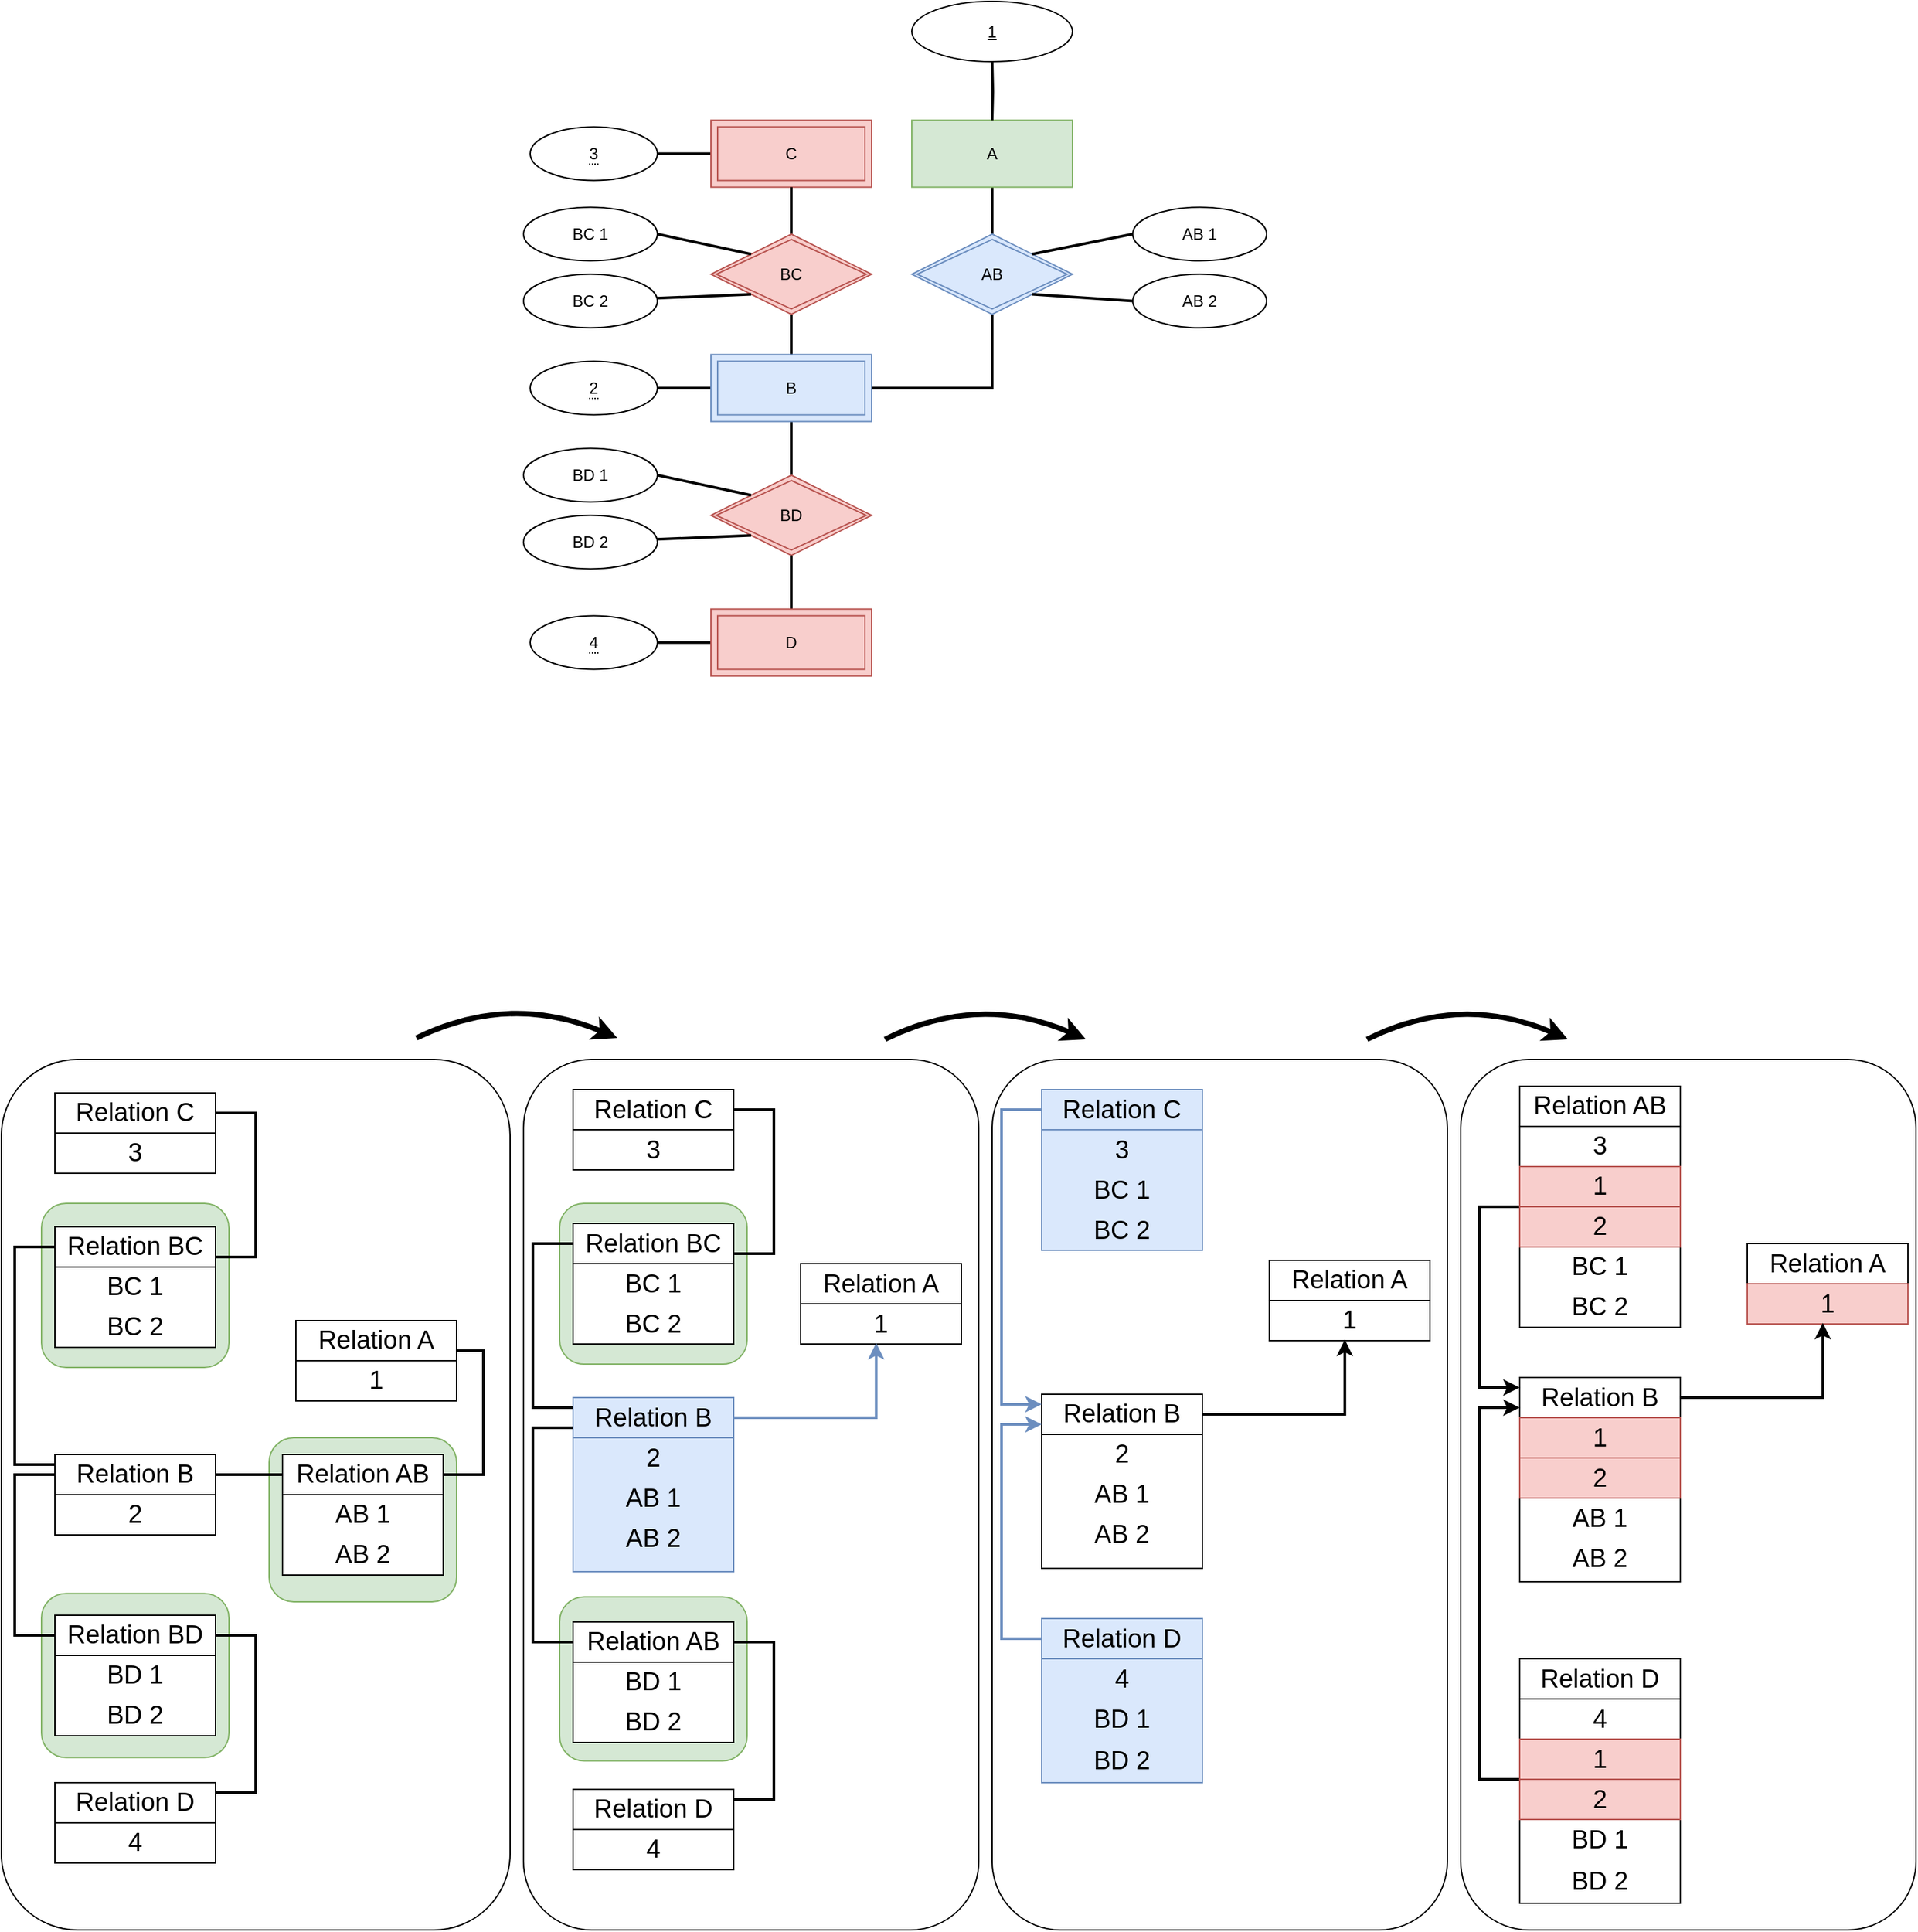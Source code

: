 <mxfile version="16.5.1" type="device"><diagram id="NyY1MCxYku7lUGjYa1g6" name="Seite-1"><mxGraphModel dx="3685" dy="1236" grid="1" gridSize="10" guides="1" tooltips="1" connect="1" arrows="1" fold="1" page="1" pageScale="1" pageWidth="827" pageHeight="1169" math="0" shadow="0"><root><mxCell id="0"/><mxCell id="1" parent="0"/><mxCell id="VoSJ95lfvCC3h3KEB7aF-248" value="" style="rounded=1;whiteSpace=wrap;html=1;fontSize=15;" vertex="1" parent="1"><mxGeometry x="-1010" y="1770" width="380" height="650" as="geometry"/></mxCell><mxCell id="VoSJ95lfvCC3h3KEB7aF-293" value="" style="rounded=1;whiteSpace=wrap;html=1;fontSize=19;fillColor=#d5e8d4;strokeColor=#82b366;" vertex="1" parent="1"><mxGeometry x="-810" y="2052.5" width="140" height="122.5" as="geometry"/></mxCell><mxCell id="VoSJ95lfvCC3h3KEB7aF-292" value="" style="rounded=1;whiteSpace=wrap;html=1;fontSize=19;fillColor=#d5e8d4;strokeColor=#82b366;" vertex="1" parent="1"><mxGeometry x="-980" y="2168.75" width="140" height="122.5" as="geometry"/></mxCell><mxCell id="VoSJ95lfvCC3h3KEB7aF-291" value="" style="rounded=1;whiteSpace=wrap;html=1;fontSize=19;fillColor=#d5e8d4;strokeColor=#82b366;" vertex="1" parent="1"><mxGeometry x="-980" y="1877.5" width="140" height="122.5" as="geometry"/></mxCell><mxCell id="VoSJ95lfvCC3h3KEB7aF-246" value="" style="rounded=1;whiteSpace=wrap;html=1;fontSize=15;" vertex="1" parent="1"><mxGeometry x="80" y="1770" width="340" height="650" as="geometry"/></mxCell><mxCell id="VoSJ95lfvCC3h3KEB7aF-245" value="" style="rounded=1;whiteSpace=wrap;html=1;fontSize=15;" vertex="1" parent="1"><mxGeometry x="-270" y="1770" width="340" height="650" as="geometry"/></mxCell><mxCell id="VoSJ95lfvCC3h3KEB7aF-244" value="" style="rounded=1;whiteSpace=wrap;html=1;fontSize=15;" vertex="1" parent="1"><mxGeometry x="-620" y="1770" width="340" height="650" as="geometry"/></mxCell><mxCell id="VoSJ95lfvCC3h3KEB7aF-295" value="" style="rounded=1;whiteSpace=wrap;html=1;fontSize=19;fillColor=#d5e8d4;strokeColor=#82b366;" vertex="1" parent="1"><mxGeometry x="-593" y="1877.5" width="140" height="120" as="geometry"/></mxCell><mxCell id="VoSJ95lfvCC3h3KEB7aF-294" value="" style="rounded=1;whiteSpace=wrap;html=1;fontSize=19;fillColor=#d5e8d4;strokeColor=#82b366;" vertex="1" parent="1"><mxGeometry x="-593" y="2171.25" width="140" height="122.5" as="geometry"/></mxCell><mxCell id="-HmgylC4_2v5cy4UIJ7Y-72" style="edgeStyle=orthogonalEdgeStyle;rounded=0;orthogonalLoop=1;jettySize=auto;html=1;exitX=0.5;exitY=0;exitDx=0;exitDy=0;entryX=0.5;entryY=1;entryDx=0;entryDy=0;endArrow=none;endFill=0;strokeWidth=2;" parent="1" source="-HmgylC4_2v5cy4UIJ7Y-35" target="-HmgylC4_2v5cy4UIJ7Y-46" edge="1"><mxGeometry relative="1" as="geometry"/></mxCell><mxCell id="-HmgylC4_2v5cy4UIJ7Y-35" value="BD" style="shape=rhombus;double=1;perimeter=rhombusPerimeter;whiteSpace=wrap;html=1;align=center;fillColor=#f8cecc;strokeColor=#b85450;" parent="1" vertex="1"><mxGeometry x="-480" y="1333.75" width="120" height="60" as="geometry"/></mxCell><mxCell id="-HmgylC4_2v5cy4UIJ7Y-36" style="edgeStyle=orthogonalEdgeStyle;rounded=0;orthogonalLoop=1;jettySize=auto;html=1;entryX=1;entryY=0.5;entryDx=0;entryDy=0;endArrow=none;endFill=0;strokeWidth=2;" parent="1" source="-HmgylC4_2v5cy4UIJ7Y-37" edge="1"><mxGeometry relative="1" as="geometry"><mxPoint x="-520" y="1093.75" as="targetPoint"/></mxGeometry></mxCell><mxCell id="-HmgylC4_2v5cy4UIJ7Y-37" value="C" style="shape=ext;margin=3;double=1;whiteSpace=wrap;html=1;align=center;fillColor=#f8cecc;strokeColor=#b85450;" parent="1" vertex="1"><mxGeometry x="-480" y="1068.75" width="120" height="50" as="geometry"/></mxCell><mxCell id="-HmgylC4_2v5cy4UIJ7Y-71" style="edgeStyle=orthogonalEdgeStyle;rounded=0;orthogonalLoop=1;jettySize=auto;html=1;exitX=0.5;exitY=0;exitDx=0;exitDy=0;entryX=0.5;entryY=1;entryDx=0;entryDy=0;endArrow=none;endFill=0;strokeWidth=2;" parent="1" source="-HmgylC4_2v5cy4UIJ7Y-41" target="-HmgylC4_2v5cy4UIJ7Y-35" edge="1"><mxGeometry relative="1" as="geometry"/></mxCell><mxCell id="-HmgylC4_2v5cy4UIJ7Y-73" style="edgeStyle=orthogonalEdgeStyle;rounded=0;orthogonalLoop=1;jettySize=auto;html=1;exitX=0;exitY=0.5;exitDx=0;exitDy=0;entryX=1;entryY=0.5;entryDx=0;entryDy=0;endArrow=none;endFill=0;strokeWidth=2;" parent="1" source="-HmgylC4_2v5cy4UIJ7Y-41" edge="1"><mxGeometry relative="1" as="geometry"><mxPoint x="-520.0" y="1458.75" as="targetPoint"/></mxGeometry></mxCell><mxCell id="-HmgylC4_2v5cy4UIJ7Y-41" value="D" style="shape=ext;margin=3;double=1;whiteSpace=wrap;html=1;align=center;fillColor=#f8cecc;strokeColor=#b85450;" parent="1" vertex="1"><mxGeometry x="-480" y="1433.75" width="120" height="50" as="geometry"/></mxCell><mxCell id="-HmgylC4_2v5cy4UIJ7Y-44" style="edgeStyle=orthogonalEdgeStyle;rounded=0;orthogonalLoop=1;jettySize=auto;html=1;exitX=0.5;exitY=0;exitDx=0;exitDy=0;entryX=0.5;entryY=1;entryDx=0;entryDy=0;endArrow=none;endFill=0;strokeWidth=2;" parent="1" source="-HmgylC4_2v5cy4UIJ7Y-46" target="-HmgylC4_2v5cy4UIJ7Y-48" edge="1"><mxGeometry relative="1" as="geometry"/></mxCell><mxCell id="-HmgylC4_2v5cy4UIJ7Y-45" style="edgeStyle=orthogonalEdgeStyle;rounded=0;orthogonalLoop=1;jettySize=auto;html=1;entryX=1;entryY=0.5;entryDx=0;entryDy=0;endArrow=none;endFill=0;strokeWidth=2;" parent="1" source="-HmgylC4_2v5cy4UIJ7Y-46" edge="1"><mxGeometry relative="1" as="geometry"><mxPoint x="-520" y="1268.75" as="targetPoint"/></mxGeometry></mxCell><mxCell id="-HmgylC4_2v5cy4UIJ7Y-46" value="B" style="shape=ext;margin=3;double=1;whiteSpace=wrap;html=1;align=center;fillColor=#dae8fc;strokeColor=#6c8ebf;" parent="1" vertex="1"><mxGeometry x="-480" y="1243.75" width="120" height="50" as="geometry"/></mxCell><mxCell id="-HmgylC4_2v5cy4UIJ7Y-47" style="edgeStyle=orthogonalEdgeStyle;rounded=0;orthogonalLoop=1;jettySize=auto;html=1;exitX=0.5;exitY=0;exitDx=0;exitDy=0;entryX=0.5;entryY=1;entryDx=0;entryDy=0;endArrow=none;endFill=0;strokeWidth=2;" parent="1" source="-HmgylC4_2v5cy4UIJ7Y-48" target="-HmgylC4_2v5cy4UIJ7Y-37" edge="1"><mxGeometry relative="1" as="geometry"/></mxCell><mxCell id="-HmgylC4_2v5cy4UIJ7Y-48" value="BC" style="shape=rhombus;double=1;perimeter=rhombusPerimeter;whiteSpace=wrap;html=1;align=center;fillColor=#f8cecc;strokeColor=#b85450;" parent="1" vertex="1"><mxGeometry x="-480" y="1153.75" width="120" height="60" as="geometry"/></mxCell><mxCell id="-HmgylC4_2v5cy4UIJ7Y-49" style="edgeStyle=orthogonalEdgeStyle;rounded=0;orthogonalLoop=1;jettySize=auto;html=1;entryX=1;entryY=0.5;entryDx=0;entryDy=0;endArrow=none;endFill=0;strokeWidth=2;" parent="1" source="-HmgylC4_2v5cy4UIJ7Y-51" target="-HmgylC4_2v5cy4UIJ7Y-46" edge="1"><mxGeometry relative="1" as="geometry"><mxPoint x="-356" y="1093.75" as="targetPoint"/><Array as="points"><mxPoint x="-270" y="1268.75"/></Array></mxGeometry></mxCell><mxCell id="-HmgylC4_2v5cy4UIJ7Y-50" style="edgeStyle=orthogonalEdgeStyle;rounded=0;orthogonalLoop=1;jettySize=auto;html=1;exitX=0.5;exitY=0;exitDx=0;exitDy=0;endArrow=none;endFill=0;strokeWidth=2;" parent="1" source="-HmgylC4_2v5cy4UIJ7Y-51" target="-HmgylC4_2v5cy4UIJ7Y-56" edge="1"><mxGeometry relative="1" as="geometry"/></mxCell><mxCell id="-HmgylC4_2v5cy4UIJ7Y-51" value="AB" style="shape=rhombus;double=1;perimeter=rhombusPerimeter;whiteSpace=wrap;html=1;align=center;fillColor=#dae8fc;strokeColor=#6c8ebf;" parent="1" vertex="1"><mxGeometry x="-330" y="1153.75" width="120" height="60" as="geometry"/></mxCell><mxCell id="-HmgylC4_2v5cy4UIJ7Y-56" value="A" style="whiteSpace=wrap;html=1;align=center;fillColor=#d5e8d4;strokeColor=#82b366;" parent="1" vertex="1"><mxGeometry x="-330" y="1068.75" width="120" height="50" as="geometry"/></mxCell><mxCell id="-HmgylC4_2v5cy4UIJ7Y-57" style="edgeStyle=orthogonalEdgeStyle;rounded=0;orthogonalLoop=1;jettySize=auto;html=1;exitX=0.5;exitY=1;exitDx=0;exitDy=0;entryX=0.5;entryY=0;entryDx=0;entryDy=0;endArrow=none;endFill=0;strokeWidth=2;" parent="1" target="-HmgylC4_2v5cy4UIJ7Y-56" edge="1"><mxGeometry relative="1" as="geometry"><mxPoint x="-270" y="1025" as="sourcePoint"/></mxGeometry></mxCell><mxCell id="-HmgylC4_2v5cy4UIJ7Y-61" value="&lt;span style=&quot;border-bottom: 1px dotted&quot;&gt;2&lt;/span&gt;" style="ellipse;whiteSpace=wrap;html=1;align=center;" parent="1" vertex="1"><mxGeometry x="-615" y="1248.75" width="95" height="40" as="geometry"/></mxCell><mxCell id="-HmgylC4_2v5cy4UIJ7Y-63" value="1" style="ellipse;whiteSpace=wrap;html=1;align=center;fontStyle=4;" parent="1" vertex="1"><mxGeometry x="-330" y="980" width="120" height="45" as="geometry"/></mxCell><mxCell id="VoSJ95lfvCC3h3KEB7aF-59" style="rounded=0;orthogonalLoop=1;jettySize=auto;html=1;exitX=1;exitY=0.5;exitDx=0;exitDy=0;strokeWidth=2;endArrow=none;endFill=0;entryX=0;entryY=0;entryDx=0;entryDy=0;" edge="1" parent="1" source="VoSJ95lfvCC3h3KEB7aF-50" target="-HmgylC4_2v5cy4UIJ7Y-48"><mxGeometry relative="1" as="geometry"><mxPoint x="-480" y="1181.75" as="targetPoint"/></mxGeometry></mxCell><mxCell id="VoSJ95lfvCC3h3KEB7aF-50" value="BC 1" style="ellipse;whiteSpace=wrap;html=1;align=center;" vertex="1" parent="1"><mxGeometry x="-620" y="1133.75" width="100" height="40" as="geometry"/></mxCell><mxCell id="VoSJ95lfvCC3h3KEB7aF-61" style="rounded=0;orthogonalLoop=1;jettySize=auto;html=1;endArrow=none;endFill=0;strokeWidth=2;entryX=0;entryY=1;entryDx=0;entryDy=0;" edge="1" parent="1" source="VoSJ95lfvCC3h3KEB7aF-51" target="-HmgylC4_2v5cy4UIJ7Y-48"><mxGeometry relative="1" as="geometry"/></mxCell><mxCell id="VoSJ95lfvCC3h3KEB7aF-51" value="BC 2" style="ellipse;whiteSpace=wrap;html=1;align=center;" vertex="1" parent="1"><mxGeometry x="-620" y="1183.75" width="100" height="40" as="geometry"/></mxCell><mxCell id="VoSJ95lfvCC3h3KEB7aF-52" value="&lt;span style=&quot;border-bottom: 1px dotted&quot;&gt;4&lt;/span&gt;" style="ellipse;whiteSpace=wrap;html=1;align=center;" vertex="1" parent="1"><mxGeometry x="-615" y="1438.75" width="95" height="40" as="geometry"/></mxCell><mxCell id="VoSJ95lfvCC3h3KEB7aF-53" value="&lt;span style=&quot;border-bottom: 1px dotted&quot;&gt;3&lt;/span&gt;" style="ellipse;whiteSpace=wrap;html=1;align=center;" vertex="1" parent="1"><mxGeometry x="-615" y="1073.75" width="95" height="40" as="geometry"/></mxCell><mxCell id="VoSJ95lfvCC3h3KEB7aF-66" style="edgeStyle=none;rounded=0;orthogonalLoop=1;jettySize=auto;html=1;exitX=0;exitY=0.5;exitDx=0;exitDy=0;entryX=1;entryY=0;entryDx=0;entryDy=0;endArrow=none;endFill=0;strokeWidth=2;" edge="1" parent="1" source="VoSJ95lfvCC3h3KEB7aF-57" target="-HmgylC4_2v5cy4UIJ7Y-51"><mxGeometry relative="1" as="geometry"/></mxCell><mxCell id="VoSJ95lfvCC3h3KEB7aF-57" value="AB 1" style="ellipse;whiteSpace=wrap;html=1;align=center;" vertex="1" parent="1"><mxGeometry x="-165" y="1133.75" width="100" height="40" as="geometry"/></mxCell><mxCell id="VoSJ95lfvCC3h3KEB7aF-67" style="edgeStyle=none;rounded=0;orthogonalLoop=1;jettySize=auto;html=1;exitX=0;exitY=0.5;exitDx=0;exitDy=0;entryX=1;entryY=1;entryDx=0;entryDy=0;endArrow=none;endFill=0;strokeWidth=2;" edge="1" parent="1" source="VoSJ95lfvCC3h3KEB7aF-58" target="-HmgylC4_2v5cy4UIJ7Y-51"><mxGeometry relative="1" as="geometry"/></mxCell><mxCell id="VoSJ95lfvCC3h3KEB7aF-58" value="AB 2" style="ellipse;whiteSpace=wrap;html=1;align=center;" vertex="1" parent="1"><mxGeometry x="-165" y="1183.75" width="100" height="40" as="geometry"/></mxCell><mxCell id="VoSJ95lfvCC3h3KEB7aF-62" style="rounded=0;orthogonalLoop=1;jettySize=auto;html=1;exitX=1;exitY=0.5;exitDx=0;exitDy=0;strokeWidth=2;endArrow=none;endFill=0;entryX=0;entryY=0;entryDx=0;entryDy=0;" edge="1" parent="1" source="VoSJ95lfvCC3h3KEB7aF-63"><mxGeometry relative="1" as="geometry"><mxPoint x="-450" y="1348.75" as="targetPoint"/></mxGeometry></mxCell><mxCell id="VoSJ95lfvCC3h3KEB7aF-63" value="BD 1" style="ellipse;whiteSpace=wrap;html=1;align=center;" vertex="1" parent="1"><mxGeometry x="-620" y="1313.75" width="100" height="40" as="geometry"/></mxCell><mxCell id="VoSJ95lfvCC3h3KEB7aF-64" style="rounded=0;orthogonalLoop=1;jettySize=auto;html=1;endArrow=none;endFill=0;strokeWidth=2;entryX=0;entryY=1;entryDx=0;entryDy=0;" edge="1" parent="1" source="VoSJ95lfvCC3h3KEB7aF-65"><mxGeometry relative="1" as="geometry"><mxPoint x="-450" y="1378.75" as="targetPoint"/></mxGeometry></mxCell><mxCell id="VoSJ95lfvCC3h3KEB7aF-65" value="BD 2" style="ellipse;whiteSpace=wrap;html=1;align=center;" vertex="1" parent="1"><mxGeometry x="-620" y="1363.75" width="100" height="40" as="geometry"/></mxCell><mxCell id="VoSJ95lfvCC3h3KEB7aF-103" value="" style="rounded=0;whiteSpace=wrap;html=1;" vertex="1" parent="1"><mxGeometry x="-970" y="1795" width="120" height="30" as="geometry"/></mxCell><mxCell id="VoSJ95lfvCC3h3KEB7aF-104" value="" style="rounded=0;whiteSpace=wrap;html=1;" vertex="1" parent="1"><mxGeometry x="-970" y="1825" width="120" height="30" as="geometry"/></mxCell><mxCell id="VoSJ95lfvCC3h3KEB7aF-105" style="edgeStyle=elbowEdgeStyle;rounded=0;orthogonalLoop=1;jettySize=auto;elbow=vertical;html=1;exitX=1;exitY=0.5;exitDx=0;exitDy=0;entryX=1;entryY=0.75;entryDx=0;entryDy=0;fontSize=15;endArrow=none;endFill=0;strokeWidth=2;startArrow=none;startFill=0;" edge="1" parent="1" source="VoSJ95lfvCC3h3KEB7aF-106" target="VoSJ95lfvCC3h3KEB7aF-131"><mxGeometry relative="1" as="geometry"><Array as="points"><mxPoint x="-820" y="1904"/></Array></mxGeometry></mxCell><mxCell id="VoSJ95lfvCC3h3KEB7aF-106" value="Relation C" style="text;html=1;strokeColor=none;fillColor=none;align=center;verticalAlign=middle;whiteSpace=wrap;rounded=0;fontSize=19;fontStyle=0" vertex="1" parent="1"><mxGeometry x="-970" y="1795" width="120" height="30" as="geometry"/></mxCell><mxCell id="VoSJ95lfvCC3h3KEB7aF-107" value="3" style="text;html=1;strokeColor=none;fillColor=none;align=center;verticalAlign=middle;whiteSpace=wrap;rounded=0;fontSize=19;fontStyle=0" vertex="1" parent="1"><mxGeometry x="-970" y="1825" width="120" height="30" as="geometry"/></mxCell><mxCell id="VoSJ95lfvCC3h3KEB7aF-108" value="" style="rounded=0;whiteSpace=wrap;html=1;" vertex="1" parent="1"><mxGeometry x="-970" y="2065" width="120" height="30" as="geometry"/></mxCell><mxCell id="VoSJ95lfvCC3h3KEB7aF-109" value="" style="rounded=0;whiteSpace=wrap;html=1;" vertex="1" parent="1"><mxGeometry x="-970" y="2095" width="120" height="30" as="geometry"/></mxCell><mxCell id="VoSJ95lfvCC3h3KEB7aF-110" style="edgeStyle=elbowEdgeStyle;rounded=0;orthogonalLoop=1;jettySize=auto;elbow=vertical;html=1;exitX=1;exitY=0.5;exitDx=0;exitDy=0;fontSize=15;endArrow=none;endFill=0;strokeWidth=2;" edge="1" parent="1" source="VoSJ95lfvCC3h3KEB7aF-111"><mxGeometry relative="1" as="geometry"><mxPoint x="-800" y="2080.286" as="targetPoint"/></mxGeometry></mxCell><mxCell id="VoSJ95lfvCC3h3KEB7aF-111" value="Relation B" style="text;html=1;strokeColor=none;fillColor=none;align=center;verticalAlign=middle;whiteSpace=wrap;rounded=0;fontSize=19;fontStyle=0" vertex="1" parent="1"><mxGeometry x="-970" y="2065" width="120" height="30" as="geometry"/></mxCell><mxCell id="VoSJ95lfvCC3h3KEB7aF-112" value="2" style="text;html=1;strokeColor=none;fillColor=none;align=center;verticalAlign=middle;whiteSpace=wrap;rounded=0;fontSize=19;fontStyle=0" vertex="1" parent="1"><mxGeometry x="-970" y="2095" width="120" height="30" as="geometry"/></mxCell><mxCell id="VoSJ95lfvCC3h3KEB7aF-113" value="" style="rounded=0;whiteSpace=wrap;html=1;" vertex="1" parent="1"><mxGeometry x="-790" y="1965" width="120" height="30" as="geometry"/></mxCell><mxCell id="VoSJ95lfvCC3h3KEB7aF-114" value="" style="rounded=0;whiteSpace=wrap;html=1;" vertex="1" parent="1"><mxGeometry x="-790" y="1995" width="120" height="30" as="geometry"/></mxCell><mxCell id="VoSJ95lfvCC3h3KEB7aF-115" value="Relation A" style="text;html=1;strokeColor=none;fillColor=none;align=center;verticalAlign=middle;whiteSpace=wrap;rounded=0;fontSize=19;fontStyle=0" vertex="1" parent="1"><mxGeometry x="-790" y="1965" width="120" height="30" as="geometry"/></mxCell><mxCell id="VoSJ95lfvCC3h3KEB7aF-116" value="1" style="text;html=1;strokeColor=none;fillColor=none;align=center;verticalAlign=middle;whiteSpace=wrap;rounded=0;fontSize=19;fontStyle=0" vertex="1" parent="1"><mxGeometry x="-790" y="1995" width="120" height="30" as="geometry"/></mxCell><mxCell id="VoSJ95lfvCC3h3KEB7aF-117" value="" style="rounded=0;whiteSpace=wrap;html=1;" vertex="1" parent="1"><mxGeometry x="-970" y="2310" width="120" height="30" as="geometry"/></mxCell><mxCell id="VoSJ95lfvCC3h3KEB7aF-118" value="" style="rounded=0;whiteSpace=wrap;html=1;" vertex="1" parent="1"><mxGeometry x="-970" y="2340" width="120" height="30" as="geometry"/></mxCell><mxCell id="VoSJ95lfvCC3h3KEB7aF-119" style="edgeStyle=elbowEdgeStyle;rounded=0;orthogonalLoop=1;jettySize=auto;html=1;exitX=1;exitY=0.25;exitDx=0;exitDy=0;entryX=1;entryY=0.5;entryDx=0;entryDy=0;fontSize=15;endArrow=none;endFill=0;strokeWidth=2;elbow=vertical;startArrow=none;startFill=0;" edge="1" parent="1" source="VoSJ95lfvCC3h3KEB7aF-120" target="VoSJ95lfvCC3h3KEB7aF-137"><mxGeometry relative="1" as="geometry"><Array as="points"><mxPoint x="-820" y="2270"/></Array></mxGeometry></mxCell><mxCell id="VoSJ95lfvCC3h3KEB7aF-120" value="Relation D" style="text;html=1;strokeColor=none;fillColor=none;align=center;verticalAlign=middle;whiteSpace=wrap;rounded=0;fontSize=19;fontStyle=0" vertex="1" parent="1"><mxGeometry x="-970" y="2310" width="120" height="30" as="geometry"/></mxCell><mxCell id="VoSJ95lfvCC3h3KEB7aF-121" value="4" style="text;html=1;strokeColor=none;fillColor=none;align=center;verticalAlign=middle;whiteSpace=wrap;rounded=0;fontSize=19;fontStyle=0" vertex="1" parent="1"><mxGeometry x="-970" y="2340" width="120" height="30" as="geometry"/></mxCell><mxCell id="VoSJ95lfvCC3h3KEB7aF-122" value="" style="rounded=0;whiteSpace=wrap;html=1;" vertex="1" parent="1"><mxGeometry x="-800" y="2065" width="120" height="30" as="geometry"/></mxCell><mxCell id="VoSJ95lfvCC3h3KEB7aF-123" value="" style="rounded=0;whiteSpace=wrap;html=1;" vertex="1" parent="1"><mxGeometry x="-800" y="2095" width="120" height="60" as="geometry"/></mxCell><mxCell id="VoSJ95lfvCC3h3KEB7aF-124" style="edgeStyle=elbowEdgeStyle;rounded=0;orthogonalLoop=1;jettySize=auto;elbow=vertical;html=1;exitX=1;exitY=0.5;exitDx=0;exitDy=0;entryX=1;entryY=0.75;entryDx=0;entryDy=0;fontSize=15;endArrow=none;endFill=0;strokeWidth=2;" edge="1" parent="1" source="VoSJ95lfvCC3h3KEB7aF-125" target="VoSJ95lfvCC3h3KEB7aF-115"><mxGeometry relative="1" as="geometry"><Array as="points"><mxPoint x="-650" y="2035"/></Array></mxGeometry></mxCell><mxCell id="VoSJ95lfvCC3h3KEB7aF-125" value="Relation AB" style="text;html=1;strokeColor=none;fillColor=none;align=center;verticalAlign=middle;whiteSpace=wrap;rounded=0;fontSize=19;fontStyle=0" vertex="1" parent="1"><mxGeometry x="-800" y="2065" width="120" height="30" as="geometry"/></mxCell><mxCell id="VoSJ95lfvCC3h3KEB7aF-126" value="AB 1" style="text;html=1;strokeColor=none;fillColor=none;align=center;verticalAlign=middle;whiteSpace=wrap;rounded=0;fontSize=19;fontStyle=0" vertex="1" parent="1"><mxGeometry x="-800" y="2095" width="120" height="30" as="geometry"/></mxCell><mxCell id="VoSJ95lfvCC3h3KEB7aF-127" value="AB 2" style="text;html=1;strokeColor=none;fillColor=none;align=center;verticalAlign=middle;whiteSpace=wrap;rounded=0;fontSize=19;fontStyle=0" vertex="1" parent="1"><mxGeometry x="-800" y="2125" width="120" height="30" as="geometry"/></mxCell><mxCell id="VoSJ95lfvCC3h3KEB7aF-128" value="" style="rounded=0;whiteSpace=wrap;html=1;" vertex="1" parent="1"><mxGeometry x="-970" y="1895" width="120" height="30" as="geometry"/></mxCell><mxCell id="VoSJ95lfvCC3h3KEB7aF-129" value="" style="rounded=0;whiteSpace=wrap;html=1;" vertex="1" parent="1"><mxGeometry x="-970" y="1925" width="120" height="60" as="geometry"/></mxCell><mxCell id="VoSJ95lfvCC3h3KEB7aF-130" style="edgeStyle=elbowEdgeStyle;rounded=0;orthogonalLoop=1;jettySize=auto;elbow=vertical;html=1;exitX=0;exitY=0.5;exitDx=0;exitDy=0;entryX=0;entryY=0.25;entryDx=0;entryDy=0;fontSize=15;endArrow=none;endFill=0;strokeWidth=2;startArrow=none;startFill=0;" edge="1" parent="1" source="VoSJ95lfvCC3h3KEB7aF-131" target="VoSJ95lfvCC3h3KEB7aF-111"><mxGeometry relative="1" as="geometry"><Array as="points"><mxPoint x="-1000" y="2055"/></Array></mxGeometry></mxCell><mxCell id="VoSJ95lfvCC3h3KEB7aF-131" value="Relation BC" style="text;html=1;strokeColor=none;fillColor=none;align=center;verticalAlign=middle;whiteSpace=wrap;rounded=0;fontSize=19;fontStyle=0" vertex="1" parent="1"><mxGeometry x="-970" y="1895" width="120" height="30" as="geometry"/></mxCell><mxCell id="VoSJ95lfvCC3h3KEB7aF-132" value="BC 1" style="text;html=1;strokeColor=none;fillColor=none;align=center;verticalAlign=middle;whiteSpace=wrap;rounded=0;fontSize=19;fontStyle=0" vertex="1" parent="1"><mxGeometry x="-970" y="1925" width="120" height="30" as="geometry"/></mxCell><mxCell id="VoSJ95lfvCC3h3KEB7aF-133" value="BC 2" style="text;html=1;strokeColor=none;fillColor=none;align=center;verticalAlign=middle;whiteSpace=wrap;rounded=0;fontSize=19;fontStyle=0" vertex="1" parent="1"><mxGeometry x="-970" y="1955" width="120" height="30" as="geometry"/></mxCell><mxCell id="VoSJ95lfvCC3h3KEB7aF-134" value="" style="rounded=0;whiteSpace=wrap;html=1;" vertex="1" parent="1"><mxGeometry x="-970" y="2185" width="120" height="30" as="geometry"/></mxCell><mxCell id="VoSJ95lfvCC3h3KEB7aF-135" value="" style="rounded=0;whiteSpace=wrap;html=1;" vertex="1" parent="1"><mxGeometry x="-970" y="2215" width="120" height="60" as="geometry"/></mxCell><mxCell id="VoSJ95lfvCC3h3KEB7aF-136" style="edgeStyle=elbowEdgeStyle;rounded=0;orthogonalLoop=1;jettySize=auto;elbow=vertical;html=1;exitX=0;exitY=0.5;exitDx=0;exitDy=0;entryX=0;entryY=0.5;entryDx=0;entryDy=0;fontSize=15;endArrow=none;endFill=0;strokeWidth=2;startArrow=none;startFill=0;" edge="1" parent="1" source="VoSJ95lfvCC3h3KEB7aF-137" target="VoSJ95lfvCC3h3KEB7aF-111"><mxGeometry relative="1" as="geometry"><Array as="points"><mxPoint x="-1000" y="2145"/></Array></mxGeometry></mxCell><mxCell id="VoSJ95lfvCC3h3KEB7aF-137" value="Relation BD" style="text;html=1;strokeColor=none;fillColor=none;align=center;verticalAlign=middle;whiteSpace=wrap;rounded=0;fontSize=19;fontStyle=0" vertex="1" parent="1"><mxGeometry x="-970" y="2185" width="120" height="30" as="geometry"/></mxCell><mxCell id="VoSJ95lfvCC3h3KEB7aF-138" value="BD 1" style="text;html=1;strokeColor=none;fillColor=none;align=center;verticalAlign=middle;whiteSpace=wrap;rounded=0;fontSize=19;fontStyle=0" vertex="1" parent="1"><mxGeometry x="-970" y="2215" width="120" height="30" as="geometry"/></mxCell><mxCell id="VoSJ95lfvCC3h3KEB7aF-139" value="BD 2" style="text;html=1;strokeColor=none;fillColor=none;align=center;verticalAlign=middle;whiteSpace=wrap;rounded=0;fontSize=19;fontStyle=0" vertex="1" parent="1"><mxGeometry x="-970" y="2245" width="120" height="30" as="geometry"/></mxCell><mxCell id="VoSJ95lfvCC3h3KEB7aF-140" value="" style="rounded=0;whiteSpace=wrap;html=1;" vertex="1" parent="1"><mxGeometry x="-583" y="1792.5" width="120" height="30" as="geometry"/></mxCell><mxCell id="VoSJ95lfvCC3h3KEB7aF-141" value="" style="rounded=0;whiteSpace=wrap;html=1;" vertex="1" parent="1"><mxGeometry x="-583" y="1822.5" width="120" height="30" as="geometry"/></mxCell><mxCell id="VoSJ95lfvCC3h3KEB7aF-142" style="edgeStyle=elbowEdgeStyle;rounded=0;orthogonalLoop=1;jettySize=auto;elbow=vertical;html=1;exitX=1;exitY=0.5;exitDx=0;exitDy=0;entryX=1;entryY=0.75;entryDx=0;entryDy=0;fontSize=15;endArrow=none;endFill=0;strokeWidth=2;" edge="1" parent="1" source="VoSJ95lfvCC3h3KEB7aF-143" target="VoSJ95lfvCC3h3KEB7aF-168"><mxGeometry relative="1" as="geometry"><Array as="points"><mxPoint x="-433" y="1861.5"/></Array></mxGeometry></mxCell><mxCell id="VoSJ95lfvCC3h3KEB7aF-143" value="Relation C" style="text;html=1;strokeColor=none;fillColor=none;align=center;verticalAlign=middle;whiteSpace=wrap;rounded=0;fontSize=19;fontStyle=0" vertex="1" parent="1"><mxGeometry x="-583" y="1792.5" width="120" height="30" as="geometry"/></mxCell><mxCell id="VoSJ95lfvCC3h3KEB7aF-144" value="3" style="text;html=1;strokeColor=none;fillColor=none;align=center;verticalAlign=middle;whiteSpace=wrap;rounded=0;fontSize=19;fontStyle=0" vertex="1" parent="1"><mxGeometry x="-583" y="1822.5" width="120" height="30" as="geometry"/></mxCell><mxCell id="VoSJ95lfvCC3h3KEB7aF-145" value="" style="rounded=0;whiteSpace=wrap;html=1;" vertex="1" parent="1"><mxGeometry x="-583" y="2022.5" width="120" height="30" as="geometry"/></mxCell><mxCell id="VoSJ95lfvCC3h3KEB7aF-146" value="" style="rounded=0;whiteSpace=wrap;html=1;fillColor=#dae8fc;strokeColor=#6c8ebf;" vertex="1" parent="1"><mxGeometry x="-583" y="2052.5" width="120" height="100" as="geometry"/></mxCell><mxCell id="VoSJ95lfvCC3h3KEB7aF-148" value="Relation B" style="text;html=1;strokeColor=#6c8ebf;fillColor=#dae8fc;align=center;verticalAlign=middle;whiteSpace=wrap;rounded=0;fontSize=19;fontStyle=0" vertex="1" parent="1"><mxGeometry x="-583" y="2022.5" width="120" height="30" as="geometry"/></mxCell><mxCell id="VoSJ95lfvCC3h3KEB7aF-149" value="2" style="text;html=1;strokeColor=none;fillColor=none;align=center;verticalAlign=middle;whiteSpace=wrap;rounded=0;fontSize=19;fontStyle=0" vertex="1" parent="1"><mxGeometry x="-583" y="2052.5" width="120" height="30" as="geometry"/></mxCell><mxCell id="VoSJ95lfvCC3h3KEB7aF-150" value="" style="rounded=0;whiteSpace=wrap;html=1;" vertex="1" parent="1"><mxGeometry x="-413" y="1922.5" width="120" height="30" as="geometry"/></mxCell><mxCell id="VoSJ95lfvCC3h3KEB7aF-151" value="" style="rounded=0;whiteSpace=wrap;html=1;" vertex="1" parent="1"><mxGeometry x="-413" y="1952.5" width="120" height="30" as="geometry"/></mxCell><mxCell id="VoSJ95lfvCC3h3KEB7aF-152" value="Relation A" style="text;html=1;strokeColor=none;fillColor=none;align=center;verticalAlign=middle;whiteSpace=wrap;rounded=0;fontSize=19;fontStyle=0" vertex="1" parent="1"><mxGeometry x="-413" y="1922.5" width="120" height="30" as="geometry"/></mxCell><mxCell id="VoSJ95lfvCC3h3KEB7aF-153" value="1" style="text;html=1;strokeColor=none;fillColor=none;align=center;verticalAlign=middle;whiteSpace=wrap;rounded=0;fontSize=19;fontStyle=0" vertex="1" parent="1"><mxGeometry x="-413" y="1952.5" width="120" height="30" as="geometry"/></mxCell><mxCell id="VoSJ95lfvCC3h3KEB7aF-154" value="" style="rounded=0;whiteSpace=wrap;html=1;" vertex="1" parent="1"><mxGeometry x="-583" y="2315" width="120" height="30" as="geometry"/></mxCell><mxCell id="VoSJ95lfvCC3h3KEB7aF-155" value="" style="rounded=0;whiteSpace=wrap;html=1;" vertex="1" parent="1"><mxGeometry x="-583" y="2345" width="120" height="30" as="geometry"/></mxCell><mxCell id="VoSJ95lfvCC3h3KEB7aF-156" style="edgeStyle=elbowEdgeStyle;rounded=0;orthogonalLoop=1;jettySize=auto;html=1;exitX=1;exitY=0.25;exitDx=0;exitDy=0;entryX=1;entryY=0.5;entryDx=0;entryDy=0;fontSize=15;endArrow=none;endFill=0;strokeWidth=2;elbow=vertical;" edge="1" parent="1" source="VoSJ95lfvCC3h3KEB7aF-157" target="VoSJ95lfvCC3h3KEB7aF-174"><mxGeometry relative="1" as="geometry"><Array as="points"><mxPoint x="-433" y="2275"/></Array></mxGeometry></mxCell><mxCell id="VoSJ95lfvCC3h3KEB7aF-157" value="Relation D" style="text;html=1;strokeColor=none;fillColor=none;align=center;verticalAlign=middle;whiteSpace=wrap;rounded=0;fontSize=19;fontStyle=0" vertex="1" parent="1"><mxGeometry x="-583" y="2315" width="120" height="30" as="geometry"/></mxCell><mxCell id="VoSJ95lfvCC3h3KEB7aF-158" value="4" style="text;html=1;strokeColor=none;fillColor=none;align=center;verticalAlign=middle;whiteSpace=wrap;rounded=0;fontSize=19;fontStyle=0" vertex="1" parent="1"><mxGeometry x="-583" y="2345" width="120" height="30" as="geometry"/></mxCell><mxCell id="VoSJ95lfvCC3h3KEB7aF-161" style="edgeStyle=elbowEdgeStyle;rounded=0;orthogonalLoop=1;jettySize=auto;elbow=vertical;html=1;entryX=0.47;entryY=0.975;entryDx=0;entryDy=0;fontSize=15;endArrow=classic;endFill=1;strokeWidth=2;entryPerimeter=0;exitX=1;exitY=0.5;exitDx=0;exitDy=0;fillColor=#dae8fc;strokeColor=#6c8ebf;" edge="1" parent="1" source="VoSJ95lfvCC3h3KEB7aF-148" target="VoSJ95lfvCC3h3KEB7aF-153"><mxGeometry relative="1" as="geometry"><Array as="points"><mxPoint x="-357" y="2037.5"/></Array><mxPoint x="-383" y="2062.5" as="sourcePoint"/></mxGeometry></mxCell><mxCell id="VoSJ95lfvCC3h3KEB7aF-163" value="AB 1" style="text;html=1;strokeColor=none;fillColor=none;align=center;verticalAlign=middle;whiteSpace=wrap;rounded=0;fontSize=19;fontStyle=0" vertex="1" parent="1"><mxGeometry x="-583" y="2082.5" width="120" height="30" as="geometry"/></mxCell><mxCell id="VoSJ95lfvCC3h3KEB7aF-164" value="AB 2" style="text;html=1;strokeColor=none;fillColor=none;align=center;verticalAlign=middle;whiteSpace=wrap;rounded=0;fontSize=19;fontStyle=0" vertex="1" parent="1"><mxGeometry x="-583" y="2112.5" width="120" height="30" as="geometry"/></mxCell><mxCell id="VoSJ95lfvCC3h3KEB7aF-165" value="" style="rounded=0;whiteSpace=wrap;html=1;" vertex="1" parent="1"><mxGeometry x="-583" y="1892.5" width="120" height="30" as="geometry"/></mxCell><mxCell id="VoSJ95lfvCC3h3KEB7aF-166" value="" style="rounded=0;whiteSpace=wrap;html=1;" vertex="1" parent="1"><mxGeometry x="-583" y="1922.5" width="120" height="60" as="geometry"/></mxCell><mxCell id="VoSJ95lfvCC3h3KEB7aF-167" style="edgeStyle=elbowEdgeStyle;rounded=0;orthogonalLoop=1;jettySize=auto;elbow=vertical;html=1;exitX=0;exitY=0.5;exitDx=0;exitDy=0;entryX=0;entryY=0.25;entryDx=0;entryDy=0;fontSize=15;endArrow=none;endFill=0;strokeWidth=2;" edge="1" parent="1" source="VoSJ95lfvCC3h3KEB7aF-168" target="VoSJ95lfvCC3h3KEB7aF-148"><mxGeometry relative="1" as="geometry"><Array as="points"><mxPoint x="-613" y="2012.5"/></Array></mxGeometry></mxCell><mxCell id="VoSJ95lfvCC3h3KEB7aF-168" value="Relation BC" style="text;html=1;strokeColor=none;fillColor=none;align=center;verticalAlign=middle;whiteSpace=wrap;rounded=0;fontSize=19;fontStyle=0" vertex="1" parent="1"><mxGeometry x="-583" y="1892.5" width="120" height="30" as="geometry"/></mxCell><mxCell id="VoSJ95lfvCC3h3KEB7aF-169" value="BC 1" style="text;html=1;strokeColor=none;fillColor=none;align=center;verticalAlign=middle;whiteSpace=wrap;rounded=0;fontSize=19;fontStyle=0" vertex="1" parent="1"><mxGeometry x="-583" y="1922.5" width="120" height="30" as="geometry"/></mxCell><mxCell id="VoSJ95lfvCC3h3KEB7aF-170" value="BC 2" style="text;html=1;strokeColor=none;fillColor=none;align=center;verticalAlign=middle;whiteSpace=wrap;rounded=0;fontSize=19;fontStyle=0" vertex="1" parent="1"><mxGeometry x="-583" y="1952.5" width="120" height="30" as="geometry"/></mxCell><mxCell id="VoSJ95lfvCC3h3KEB7aF-171" value="" style="rounded=0;whiteSpace=wrap;html=1;" vertex="1" parent="1"><mxGeometry x="-583" y="2190" width="120" height="30" as="geometry"/></mxCell><mxCell id="VoSJ95lfvCC3h3KEB7aF-172" value="" style="rounded=0;whiteSpace=wrap;html=1;" vertex="1" parent="1"><mxGeometry x="-583" y="2220" width="120" height="60" as="geometry"/></mxCell><mxCell id="VoSJ95lfvCC3h3KEB7aF-173" style="edgeStyle=elbowEdgeStyle;rounded=0;orthogonalLoop=1;jettySize=auto;elbow=vertical;html=1;exitX=0;exitY=0.5;exitDx=0;exitDy=0;entryX=0;entryY=0.75;entryDx=0;entryDy=0;fontSize=15;endArrow=none;endFill=0;strokeWidth=2;" edge="1" parent="1" source="VoSJ95lfvCC3h3KEB7aF-174" target="VoSJ95lfvCC3h3KEB7aF-148"><mxGeometry relative="1" as="geometry"><Array as="points"><mxPoint x="-613" y="2102.5"/></Array></mxGeometry></mxCell><mxCell id="VoSJ95lfvCC3h3KEB7aF-174" value="Relation AB" style="text;html=1;strokeColor=none;fillColor=none;align=center;verticalAlign=middle;whiteSpace=wrap;rounded=0;fontSize=19;fontStyle=0" vertex="1" parent="1"><mxGeometry x="-583" y="2190" width="120" height="30" as="geometry"/></mxCell><mxCell id="VoSJ95lfvCC3h3KEB7aF-175" value="BD 1" style="text;html=1;strokeColor=none;fillColor=none;align=center;verticalAlign=middle;whiteSpace=wrap;rounded=0;fontSize=19;fontStyle=0" vertex="1" parent="1"><mxGeometry x="-583" y="2220" width="120" height="30" as="geometry"/></mxCell><mxCell id="VoSJ95lfvCC3h3KEB7aF-176" value="BD 2" style="text;html=1;strokeColor=none;fillColor=none;align=center;verticalAlign=middle;whiteSpace=wrap;rounded=0;fontSize=19;fontStyle=0" vertex="1" parent="1"><mxGeometry x="-583" y="2250" width="120" height="30" as="geometry"/></mxCell><mxCell id="VoSJ95lfvCC3h3KEB7aF-182" value="" style="rounded=0;whiteSpace=wrap;html=1;" vertex="1" parent="1"><mxGeometry x="-233" y="2020" width="120" height="30" as="geometry"/></mxCell><mxCell id="VoSJ95lfvCC3h3KEB7aF-183" value="" style="rounded=0;whiteSpace=wrap;html=1;" vertex="1" parent="1"><mxGeometry x="-233" y="2050" width="120" height="100" as="geometry"/></mxCell><mxCell id="VoSJ95lfvCC3h3KEB7aF-184" value="Relation B" style="text;html=1;strokeColor=none;fillColor=none;align=center;verticalAlign=middle;whiteSpace=wrap;rounded=0;fontSize=19;fontStyle=0" vertex="1" parent="1"><mxGeometry x="-233" y="2020" width="120" height="30" as="geometry"/></mxCell><mxCell id="VoSJ95lfvCC3h3KEB7aF-185" value="2" style="text;html=1;strokeColor=none;fillColor=none;align=center;verticalAlign=middle;whiteSpace=wrap;rounded=0;fontSize=19;fontStyle=0" vertex="1" parent="1"><mxGeometry x="-233" y="2050" width="120" height="30" as="geometry"/></mxCell><mxCell id="VoSJ95lfvCC3h3KEB7aF-186" value="" style="rounded=0;whiteSpace=wrap;html=1;" vertex="1" parent="1"><mxGeometry x="-63" y="1920" width="120" height="30" as="geometry"/></mxCell><mxCell id="VoSJ95lfvCC3h3KEB7aF-187" value="" style="rounded=0;whiteSpace=wrap;html=1;" vertex="1" parent="1"><mxGeometry x="-63" y="1950" width="120" height="30" as="geometry"/></mxCell><mxCell id="VoSJ95lfvCC3h3KEB7aF-188" value="Relation A" style="text;html=1;strokeColor=none;fillColor=none;align=center;verticalAlign=middle;whiteSpace=wrap;rounded=0;fontSize=19;" vertex="1" parent="1"><mxGeometry x="-63" y="1920" width="120" height="30" as="geometry"/></mxCell><mxCell id="VoSJ95lfvCC3h3KEB7aF-189" value="1" style="text;html=1;strokeColor=none;fillColor=none;align=center;verticalAlign=middle;whiteSpace=wrap;rounded=0;fontSize=19;" vertex="1" parent="1"><mxGeometry x="-63" y="1950" width="120" height="30" as="geometry"/></mxCell><mxCell id="VoSJ95lfvCC3h3KEB7aF-195" style="edgeStyle=elbowEdgeStyle;rounded=0;orthogonalLoop=1;jettySize=auto;elbow=vertical;html=1;entryX=0.47;entryY=0.975;entryDx=0;entryDy=0;fontSize=15;endArrow=classic;endFill=1;strokeWidth=2;entryPerimeter=0;exitX=1;exitY=0.5;exitDx=0;exitDy=0;" edge="1" parent="1" source="VoSJ95lfvCC3h3KEB7aF-184" target="VoSJ95lfvCC3h3KEB7aF-189"><mxGeometry relative="1" as="geometry"><Array as="points"><mxPoint x="-7" y="2035"/></Array><mxPoint x="-33" y="2060" as="sourcePoint"/></mxGeometry></mxCell><mxCell id="VoSJ95lfvCC3h3KEB7aF-196" value="AB 1" style="text;html=1;strokeColor=none;fillColor=none;align=center;verticalAlign=middle;whiteSpace=wrap;rounded=0;fontSize=19;fontStyle=0" vertex="1" parent="1"><mxGeometry x="-233" y="2080" width="120" height="30" as="geometry"/></mxCell><mxCell id="VoSJ95lfvCC3h3KEB7aF-197" value="AB 2" style="text;html=1;strokeColor=none;fillColor=none;align=center;verticalAlign=middle;whiteSpace=wrap;rounded=0;fontSize=19;fontStyle=0" vertex="1" parent="1"><mxGeometry x="-233" y="2110" width="120" height="30" as="geometry"/></mxCell><mxCell id="VoSJ95lfvCC3h3KEB7aF-198" value="" style="rounded=0;whiteSpace=wrap;html=1;fillColor=#dae8fc;strokeColor=#6c8ebf;" vertex="1" parent="1"><mxGeometry x="-233" y="1792.5" width="120" height="30" as="geometry"/></mxCell><mxCell id="VoSJ95lfvCC3h3KEB7aF-199" value="" style="rounded=0;whiteSpace=wrap;html=1;fillColor=#dae8fc;strokeColor=#6c8ebf;" vertex="1" parent="1"><mxGeometry x="-233" y="1822.5" width="120" height="90" as="geometry"/></mxCell><mxCell id="VoSJ95lfvCC3h3KEB7aF-200" style="edgeStyle=elbowEdgeStyle;rounded=0;orthogonalLoop=1;jettySize=auto;elbow=vertical;html=1;exitX=0;exitY=0.5;exitDx=0;exitDy=0;entryX=0;entryY=0.25;entryDx=0;entryDy=0;fontSize=15;endArrow=classic;endFill=1;strokeWidth=2;fillColor=#dae8fc;strokeColor=#6c8ebf;" edge="1" parent="1" source="VoSJ95lfvCC3h3KEB7aF-201" target="VoSJ95lfvCC3h3KEB7aF-184"><mxGeometry relative="1" as="geometry"><Array as="points"><mxPoint x="-263" y="2010"/></Array></mxGeometry></mxCell><mxCell id="VoSJ95lfvCC3h3KEB7aF-201" value="Relation C" style="text;html=1;strokeColor=none;fillColor=none;align=center;verticalAlign=middle;whiteSpace=wrap;rounded=0;fontSize=19;fontStyle=0" vertex="1" parent="1"><mxGeometry x="-233" y="1792.5" width="120" height="30" as="geometry"/></mxCell><mxCell id="VoSJ95lfvCC3h3KEB7aF-202" value="BC 1" style="text;html=1;strokeColor=none;fillColor=none;align=center;verticalAlign=middle;whiteSpace=wrap;rounded=0;fontSize=19;fontStyle=0" vertex="1" parent="1"><mxGeometry x="-233" y="1852.5" width="120" height="30" as="geometry"/></mxCell><mxCell id="VoSJ95lfvCC3h3KEB7aF-203" value="BC 2" style="text;html=1;strokeColor=none;fillColor=none;align=center;verticalAlign=middle;whiteSpace=wrap;rounded=0;fontSize=19;fontStyle=0" vertex="1" parent="1"><mxGeometry x="-233" y="1882.5" width="120" height="30" as="geometry"/></mxCell><mxCell id="VoSJ95lfvCC3h3KEB7aF-204" value="" style="rounded=0;whiteSpace=wrap;html=1;fillColor=#dae8fc;strokeColor=#6c8ebf;" vertex="1" parent="1"><mxGeometry x="-233" y="2187.5" width="120" height="30" as="geometry"/></mxCell><mxCell id="VoSJ95lfvCC3h3KEB7aF-205" value="" style="rounded=0;whiteSpace=wrap;html=1;fillColor=#dae8fc;strokeColor=#6c8ebf;" vertex="1" parent="1"><mxGeometry x="-233" y="2217.5" width="120" height="92.5" as="geometry"/></mxCell><mxCell id="VoSJ95lfvCC3h3KEB7aF-206" style="edgeStyle=elbowEdgeStyle;rounded=0;orthogonalLoop=1;jettySize=auto;elbow=vertical;html=1;exitX=0;exitY=0.5;exitDx=0;exitDy=0;entryX=0;entryY=0.75;entryDx=0;entryDy=0;fontSize=15;endArrow=classic;endFill=1;strokeWidth=2;fillColor=#dae8fc;strokeColor=#6c8ebf;" edge="1" parent="1" source="VoSJ95lfvCC3h3KEB7aF-207" target="VoSJ95lfvCC3h3KEB7aF-184"><mxGeometry relative="1" as="geometry"><Array as="points"><mxPoint x="-263" y="2042.5"/><mxPoint x="-263" y="2100"/></Array></mxGeometry></mxCell><mxCell id="VoSJ95lfvCC3h3KEB7aF-207" value="Relation D" style="text;html=1;strokeColor=none;fillColor=none;align=center;verticalAlign=middle;whiteSpace=wrap;rounded=0;fontSize=19;fontStyle=0" vertex="1" parent="1"><mxGeometry x="-233" y="2187.5" width="120" height="30" as="geometry"/></mxCell><mxCell id="VoSJ95lfvCC3h3KEB7aF-208" value="BD 1" style="text;html=1;strokeColor=none;fillColor=none;align=center;verticalAlign=middle;whiteSpace=wrap;rounded=0;fontSize=19;fontStyle=0" vertex="1" parent="1"><mxGeometry x="-233" y="2247.5" width="120" height="30" as="geometry"/></mxCell><mxCell id="VoSJ95lfvCC3h3KEB7aF-209" value="BD 2" style="text;html=1;strokeColor=none;fillColor=none;align=center;verticalAlign=middle;whiteSpace=wrap;rounded=0;fontSize=19;fontStyle=0" vertex="1" parent="1"><mxGeometry x="-233" y="2277.5" width="120" height="32.5" as="geometry"/></mxCell><mxCell id="VoSJ95lfvCC3h3KEB7aF-210" value="4" style="text;html=1;strokeColor=none;fillColor=none;align=center;verticalAlign=middle;whiteSpace=wrap;rounded=0;fontSize=19;fontStyle=0" vertex="1" parent="1"><mxGeometry x="-233" y="2217.5" width="120" height="30" as="geometry"/></mxCell><mxCell id="VoSJ95lfvCC3h3KEB7aF-211" value="3" style="text;html=1;strokeColor=none;fillColor=none;align=center;verticalAlign=middle;whiteSpace=wrap;rounded=0;fontSize=19;fontStyle=0" vertex="1" parent="1"><mxGeometry x="-233" y="1822.5" width="120" height="30" as="geometry"/></mxCell><mxCell id="VoSJ95lfvCC3h3KEB7aF-212" value="" style="rounded=0;whiteSpace=wrap;html=1;" vertex="1" parent="1"><mxGeometry x="124" y="2007.5" width="120" height="30" as="geometry"/></mxCell><mxCell id="VoSJ95lfvCC3h3KEB7aF-213" value="" style="rounded=0;whiteSpace=wrap;html=1;" vertex="1" parent="1"><mxGeometry x="124" y="2037.5" width="120" height="122.5" as="geometry"/></mxCell><mxCell id="VoSJ95lfvCC3h3KEB7aF-214" value="Relation B" style="text;html=1;strokeColor=none;fillColor=none;align=center;verticalAlign=middle;whiteSpace=wrap;rounded=0;fontSize=19;" vertex="1" parent="1"><mxGeometry x="124" y="2007.5" width="120" height="30" as="geometry"/></mxCell><mxCell id="VoSJ95lfvCC3h3KEB7aF-215" value="2" style="text;html=1;strokeColor=#b85450;fillColor=#f8cecc;align=center;verticalAlign=middle;whiteSpace=wrap;rounded=0;fontSize=19;" vertex="1" parent="1"><mxGeometry x="124" y="2067.5" width="120" height="30" as="geometry"/></mxCell><mxCell id="VoSJ95lfvCC3h3KEB7aF-216" value="" style="rounded=0;whiteSpace=wrap;html=1;" vertex="1" parent="1"><mxGeometry x="294" y="1907.5" width="120" height="30" as="geometry"/></mxCell><mxCell id="VoSJ95lfvCC3h3KEB7aF-217" value="" style="rounded=0;whiteSpace=wrap;html=1;" vertex="1" parent="1"><mxGeometry x="294" y="1937.5" width="120" height="30" as="geometry"/></mxCell><mxCell id="VoSJ95lfvCC3h3KEB7aF-218" value="Relation A" style="text;html=1;strokeColor=none;fillColor=none;align=center;verticalAlign=middle;whiteSpace=wrap;rounded=0;fontSize=19;" vertex="1" parent="1"><mxGeometry x="294" y="1907.5" width="120" height="30" as="geometry"/></mxCell><mxCell id="VoSJ95lfvCC3h3KEB7aF-219" value="1" style="text;html=1;strokeColor=#b85450;fillColor=#f8cecc;align=center;verticalAlign=middle;whiteSpace=wrap;rounded=0;fontSize=19;" vertex="1" parent="1"><mxGeometry x="294" y="1937.5" width="120" height="30" as="geometry"/></mxCell><mxCell id="VoSJ95lfvCC3h3KEB7aF-220" style="edgeStyle=elbowEdgeStyle;rounded=0;orthogonalLoop=1;jettySize=auto;elbow=vertical;html=1;entryX=0.47;entryY=0.975;entryDx=0;entryDy=0;fontSize=15;endArrow=classic;endFill=1;strokeWidth=2;entryPerimeter=0;exitX=1;exitY=0.5;exitDx=0;exitDy=0;" edge="1" parent="1" source="VoSJ95lfvCC3h3KEB7aF-214" target="VoSJ95lfvCC3h3KEB7aF-219"><mxGeometry relative="1" as="geometry"><Array as="points"><mxPoint x="350" y="2022.5"/></Array><mxPoint x="324" y="2047.5" as="sourcePoint"/></mxGeometry></mxCell><mxCell id="VoSJ95lfvCC3h3KEB7aF-221" value="AB 1" style="text;html=1;strokeColor=none;fillColor=none;align=center;verticalAlign=middle;whiteSpace=wrap;rounded=0;fontSize=19;" vertex="1" parent="1"><mxGeometry x="124" y="2097.5" width="120" height="30" as="geometry"/></mxCell><mxCell id="VoSJ95lfvCC3h3KEB7aF-222" value="AB 2" style="text;html=1;strokeColor=none;fillColor=none;align=center;verticalAlign=middle;whiteSpace=wrap;rounded=0;fontSize=19;" vertex="1" parent="1"><mxGeometry x="124" y="2127.5" width="120" height="30" as="geometry"/></mxCell><mxCell id="VoSJ95lfvCC3h3KEB7aF-223" value="" style="rounded=0;whiteSpace=wrap;html=1;" vertex="1" parent="1"><mxGeometry x="124" y="1790" width="120" height="30" as="geometry"/></mxCell><mxCell id="VoSJ95lfvCC3h3KEB7aF-224" value="" style="rounded=0;whiteSpace=wrap;html=1;" vertex="1" parent="1"><mxGeometry x="124" y="1820" width="120" height="150" as="geometry"/></mxCell><mxCell id="VoSJ95lfvCC3h3KEB7aF-225" style="edgeStyle=elbowEdgeStyle;rounded=0;orthogonalLoop=1;jettySize=auto;elbow=vertical;html=1;exitX=0;exitY=1;exitDx=0;exitDy=0;entryX=0;entryY=0.25;entryDx=0;entryDy=0;fontSize=15;endArrow=classic;endFill=1;strokeWidth=2;" edge="1" parent="1" source="VoSJ95lfvCC3h3KEB7aF-238" target="VoSJ95lfvCC3h3KEB7aF-214"><mxGeometry relative="1" as="geometry"><Array as="points"><mxPoint x="94" y="1890"/><mxPoint x="94" y="1880"/><mxPoint x="94" y="1997.5"/></Array></mxGeometry></mxCell><mxCell id="VoSJ95lfvCC3h3KEB7aF-226" value="Relation AB" style="text;html=1;strokeColor=none;fillColor=none;align=center;verticalAlign=middle;whiteSpace=wrap;rounded=0;fontSize=19;" vertex="1" parent="1"><mxGeometry x="124" y="1790" width="120" height="30" as="geometry"/></mxCell><mxCell id="VoSJ95lfvCC3h3KEB7aF-227" value="BC 1" style="text;html=1;strokeColor=none;fillColor=none;align=center;verticalAlign=middle;whiteSpace=wrap;rounded=0;fontSize=19;" vertex="1" parent="1"><mxGeometry x="124" y="1910" width="120" height="30" as="geometry"/></mxCell><mxCell id="VoSJ95lfvCC3h3KEB7aF-228" value="BC 2" style="text;html=1;strokeColor=none;fillColor=none;align=center;verticalAlign=middle;whiteSpace=wrap;rounded=0;fontSize=19;" vertex="1" parent="1"><mxGeometry x="124" y="1940" width="120" height="30" as="geometry"/></mxCell><mxCell id="VoSJ95lfvCC3h3KEB7aF-229" value="" style="rounded=0;whiteSpace=wrap;html=1;" vertex="1" parent="1"><mxGeometry x="124" y="2217.5" width="120" height="30" as="geometry"/></mxCell><mxCell id="VoSJ95lfvCC3h3KEB7aF-230" value="" style="rounded=0;whiteSpace=wrap;html=1;" vertex="1" parent="1"><mxGeometry x="124" y="2247.5" width="120" height="152.5" as="geometry"/></mxCell><mxCell id="VoSJ95lfvCC3h3KEB7aF-231" style="edgeStyle=elbowEdgeStyle;rounded=0;orthogonalLoop=1;jettySize=auto;elbow=vertical;html=1;exitX=0;exitY=1;exitDx=0;exitDy=0;entryX=0;entryY=0.75;entryDx=0;entryDy=0;fontSize=15;endArrow=classic;endFill=1;strokeWidth=2;" edge="1" parent="1" source="VoSJ95lfvCC3h3KEB7aF-240" target="VoSJ95lfvCC3h3KEB7aF-214"><mxGeometry relative="1" as="geometry"><Array as="points"><mxPoint x="94" y="2087.5"/></Array></mxGeometry></mxCell><mxCell id="VoSJ95lfvCC3h3KEB7aF-232" value="Relation D" style="text;html=1;strokeColor=none;fillColor=none;align=center;verticalAlign=middle;whiteSpace=wrap;rounded=0;fontSize=19;" vertex="1" parent="1"><mxGeometry x="124" y="2217.5" width="120" height="30" as="geometry"/></mxCell><mxCell id="VoSJ95lfvCC3h3KEB7aF-233" value="BD 1" style="text;html=1;strokeColor=none;fillColor=none;align=center;verticalAlign=middle;whiteSpace=wrap;rounded=0;fontSize=19;" vertex="1" parent="1"><mxGeometry x="124" y="2337.5" width="120" height="30" as="geometry"/></mxCell><mxCell id="VoSJ95lfvCC3h3KEB7aF-234" value="BD 2" style="text;html=1;strokeColor=none;fillColor=none;align=center;verticalAlign=middle;whiteSpace=wrap;rounded=0;fontSize=19;" vertex="1" parent="1"><mxGeometry x="124" y="2367.5" width="120" height="32.5" as="geometry"/></mxCell><mxCell id="VoSJ95lfvCC3h3KEB7aF-235" value="4" style="text;html=1;strokeColor=none;fillColor=none;align=center;verticalAlign=middle;whiteSpace=wrap;rounded=0;fontSize=19;" vertex="1" parent="1"><mxGeometry x="124" y="2247.5" width="120" height="30" as="geometry"/></mxCell><mxCell id="VoSJ95lfvCC3h3KEB7aF-236" value="3" style="text;html=1;strokeColor=none;fillColor=none;align=center;verticalAlign=middle;whiteSpace=wrap;rounded=0;fontSize=19;" vertex="1" parent="1"><mxGeometry x="124" y="1820" width="120" height="30" as="geometry"/></mxCell><mxCell id="VoSJ95lfvCC3h3KEB7aF-237" value="2" style="text;html=1;strokeColor=#b85450;fillColor=#f8cecc;align=center;verticalAlign=middle;whiteSpace=wrap;rounded=0;fontSize=19;" vertex="1" parent="1"><mxGeometry x="124" y="1880" width="120" height="30" as="geometry"/></mxCell><mxCell id="VoSJ95lfvCC3h3KEB7aF-238" value="1" style="text;html=1;strokeColor=#b85450;fillColor=#f8cecc;align=center;verticalAlign=middle;whiteSpace=wrap;rounded=0;fontSize=19;" vertex="1" parent="1"><mxGeometry x="124" y="1850" width="120" height="30" as="geometry"/></mxCell><mxCell id="VoSJ95lfvCC3h3KEB7aF-239" value="2" style="text;html=1;strokeColor=#b85450;fillColor=#f8cecc;align=center;verticalAlign=middle;whiteSpace=wrap;rounded=0;fontSize=19;" vertex="1" parent="1"><mxGeometry x="124" y="2307.5" width="120" height="30" as="geometry"/></mxCell><mxCell id="VoSJ95lfvCC3h3KEB7aF-240" value="1" style="text;html=1;strokeColor=#b85450;fillColor=#f8cecc;align=center;verticalAlign=middle;whiteSpace=wrap;rounded=0;fontSize=19;" vertex="1" parent="1"><mxGeometry x="124" y="2277.5" width="120" height="30" as="geometry"/></mxCell><mxCell id="VoSJ95lfvCC3h3KEB7aF-242" value="1" style="text;html=1;strokeColor=#b85450;fillColor=#f8cecc;align=center;verticalAlign=middle;whiteSpace=wrap;rounded=0;fontSize=19;" vertex="1" parent="1"><mxGeometry x="124" y="2037.5" width="120" height="30" as="geometry"/></mxCell><mxCell id="VoSJ95lfvCC3h3KEB7aF-243" value="" style="curved=1;endArrow=classic;html=1;rounded=0;fontSize=24;strokeWidth=4;elbow=vertical;fontStyle=1" edge="1" parent="1"><mxGeometry width="50" height="50" relative="1" as="geometry"><mxPoint x="-350" y="1755" as="sourcePoint"/><mxPoint x="-200" y="1755" as="targetPoint"/><Array as="points"><mxPoint x="-280" y="1720"/></Array></mxGeometry></mxCell><mxCell id="VoSJ95lfvCC3h3KEB7aF-247" value="" style="curved=1;endArrow=classic;html=1;rounded=0;fontSize=24;strokeWidth=4;elbow=vertical;fontStyle=1" edge="1" parent="1"><mxGeometry width="50" height="50" relative="1" as="geometry"><mxPoint x="10" y="1755" as="sourcePoint"/><mxPoint x="160" y="1755" as="targetPoint"/><Array as="points"><mxPoint x="80" y="1720"/></Array></mxGeometry></mxCell><mxCell id="VoSJ95lfvCC3h3KEB7aF-249" value="" style="curved=1;endArrow=classic;html=1;rounded=0;fontSize=24;strokeWidth=4;elbow=vertical;fontStyle=1" edge="1" parent="1"><mxGeometry width="50" height="50" relative="1" as="geometry"><mxPoint x="-700" y="1754" as="sourcePoint"/><mxPoint x="-550" y="1754" as="targetPoint"/><Array as="points"><mxPoint x="-630" y="1720"/></Array></mxGeometry></mxCell></root></mxGraphModel></diagram></mxfile>